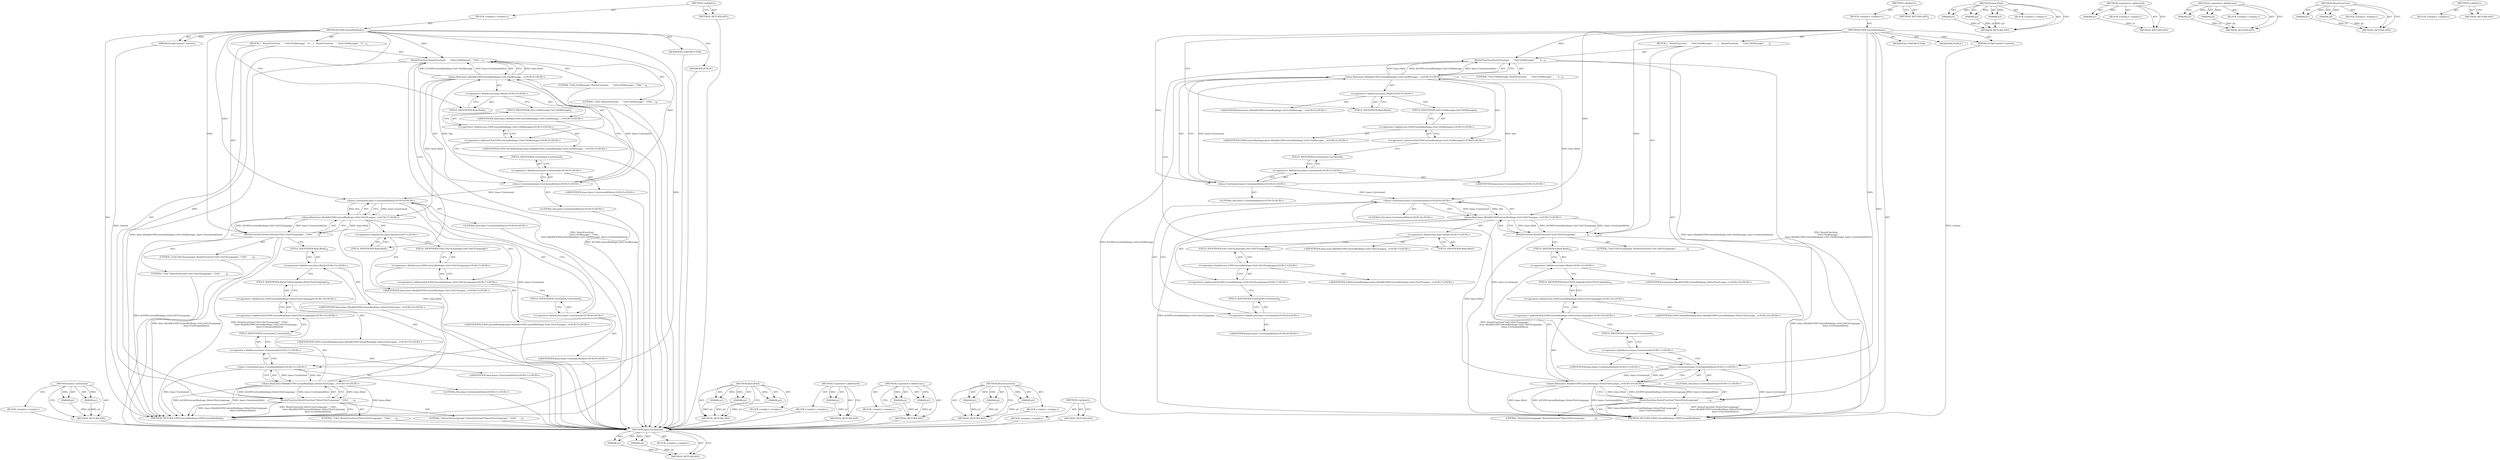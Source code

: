 digraph "&lt;global&gt;" {
vulnerable_105 [label=<(METHOD,base.Unretained)>];
vulnerable_106 [label=<(PARAM,p1)>];
vulnerable_107 [label=<(PARAM,p2)>];
vulnerable_108 [label=<(BLOCK,&lt;empty&gt;,&lt;empty&gt;)>];
vulnerable_109 [label=<(METHOD_RETURN,ANY)>];
vulnerable_6 [label=<(METHOD,&lt;global&gt;)<SUB>1</SUB>>];
vulnerable_7 [label=<(BLOCK,&lt;empty&gt;,&lt;empty&gt;)<SUB>1</SUB>>];
vulnerable_8 [label=<(METHOD,I18NCustomBindings)<SUB>1</SUB>>];
vulnerable_9 [label=<(PARAM,ScriptContext* context)<SUB>1</SUB>>];
vulnerable_10 [label=<(BLOCK,{
   RouteFunction(
      &quot;GetL10nMessage&quot;,
   ...,{
   RouteFunction(
      &quot;GetL10nMessage&quot;,
   ...)<SUB>2</SUB>>];
vulnerable_11 [label=<(RouteFunction,RouteFunction(
      &quot;GetL10nMessage&quot;,
       b...)<SUB>3</SUB>>];
vulnerable_12 [label=<(LITERAL,&quot;GetL10nMessage&quot;,RouteFunction(
      &quot;GetL10nMessage&quot;,
       b...)<SUB>4</SUB>>];
vulnerable_13 [label="<(base.Bind,base::Bind(&amp;I18NCustomBindings::GetL10nMessage,...)<SUB>5</SUB>>"];
vulnerable_14 [label="<(&lt;operator&gt;.fieldAccess,base::Bind)<SUB>5</SUB>>"];
vulnerable_15 [label="<(IDENTIFIER,base,base::Bind(&amp;I18NCustomBindings::GetL10nMessage,...)<SUB>5</SUB>>"];
vulnerable_16 [label=<(FIELD_IDENTIFIER,Bind,Bind)<SUB>5</SUB>>];
vulnerable_17 [label="<(&lt;operator&gt;.addressOf,&amp;I18NCustomBindings::GetL10nMessage)<SUB>5</SUB>>"];
vulnerable_18 [label="<(&lt;operator&gt;.fieldAccess,I18NCustomBindings::GetL10nMessage)<SUB>5</SUB>>"];
vulnerable_19 [label="<(IDENTIFIER,I18NCustomBindings,base::Bind(&amp;I18NCustomBindings::GetL10nMessage,...)<SUB>5</SUB>>"];
vulnerable_20 [label=<(FIELD_IDENTIFIER,GetL10nMessage,GetL10nMessage)<SUB>5</SUB>>];
vulnerable_21 [label="<(base.Unretained,base::Unretained(this))<SUB>5</SUB>>"];
vulnerable_22 [label="<(&lt;operator&gt;.fieldAccess,base::Unretained)<SUB>5</SUB>>"];
vulnerable_23 [label="<(IDENTIFIER,base,base::Unretained(this))<SUB>5</SUB>>"];
vulnerable_24 [label=<(FIELD_IDENTIFIER,Unretained,Unretained)<SUB>5</SUB>>];
vulnerable_25 [label="<(LITERAL,this,base::Unretained(this))<SUB>5</SUB>>"];
vulnerable_26 [label=<(RouteFunction,RouteFunction(&quot;GetL10nUILanguage&quot;,
            ...)<SUB>6</SUB>>];
vulnerable_27 [label=<(LITERAL,&quot;GetL10nUILanguage&quot;,RouteFunction(&quot;GetL10nUILanguage&quot;,
            ...)<SUB>6</SUB>>];
vulnerable_28 [label="<(base.Bind,base::Bind(&amp;I18NCustomBindings::GetL10nUILangua...)<SUB>7</SUB>>"];
vulnerable_29 [label="<(&lt;operator&gt;.fieldAccess,base::Bind)<SUB>7</SUB>>"];
vulnerable_30 [label="<(IDENTIFIER,base,base::Bind(&amp;I18NCustomBindings::GetL10nUILangua...)<SUB>7</SUB>>"];
vulnerable_31 [label=<(FIELD_IDENTIFIER,Bind,Bind)<SUB>7</SUB>>];
vulnerable_32 [label="<(&lt;operator&gt;.addressOf,&amp;I18NCustomBindings::GetL10nUILanguage)<SUB>7</SUB>>"];
vulnerable_33 [label="<(&lt;operator&gt;.fieldAccess,I18NCustomBindings::GetL10nUILanguage)<SUB>7</SUB>>"];
vulnerable_34 [label="<(IDENTIFIER,I18NCustomBindings,base::Bind(&amp;I18NCustomBindings::GetL10nUILangua...)<SUB>7</SUB>>"];
vulnerable_35 [label=<(FIELD_IDENTIFIER,GetL10nUILanguage,GetL10nUILanguage)<SUB>7</SUB>>];
vulnerable_36 [label="<(base.Unretained,base::Unretained(this))<SUB>8</SUB>>"];
vulnerable_37 [label="<(&lt;operator&gt;.fieldAccess,base::Unretained)<SUB>8</SUB>>"];
vulnerable_38 [label="<(IDENTIFIER,base,base::Unretained(this))<SUB>8</SUB>>"];
vulnerable_39 [label=<(FIELD_IDENTIFIER,Unretained,Unretained)<SUB>8</SUB>>];
vulnerable_40 [label="<(LITERAL,this,base::Unretained(this))<SUB>8</SUB>>"];
vulnerable_41 [label=<(RouteFunction,RouteFunction(&quot;DetectTextLanguage&quot;,
           ...)<SUB>9</SUB>>];
vulnerable_42 [label=<(LITERAL,&quot;DetectTextLanguage&quot;,RouteFunction(&quot;DetectTextLanguage&quot;,
           ...)<SUB>9</SUB>>];
vulnerable_43 [label="<(base.Bind,base::Bind(&amp;I18NCustomBindings::DetectTextLangu...)<SUB>10</SUB>>"];
vulnerable_44 [label="<(&lt;operator&gt;.fieldAccess,base::Bind)<SUB>10</SUB>>"];
vulnerable_45 [label="<(IDENTIFIER,base,base::Bind(&amp;I18NCustomBindings::DetectTextLangu...)<SUB>10</SUB>>"];
vulnerable_46 [label=<(FIELD_IDENTIFIER,Bind,Bind)<SUB>10</SUB>>];
vulnerable_47 [label="<(&lt;operator&gt;.addressOf,&amp;I18NCustomBindings::DetectTextLanguage)<SUB>10</SUB>>"];
vulnerable_48 [label="<(&lt;operator&gt;.fieldAccess,I18NCustomBindings::DetectTextLanguage)<SUB>10</SUB>>"];
vulnerable_49 [label="<(IDENTIFIER,I18NCustomBindings,base::Bind(&amp;I18NCustomBindings::DetectTextLangu...)<SUB>10</SUB>>"];
vulnerable_50 [label=<(FIELD_IDENTIFIER,DetectTextLanguage,DetectTextLanguage)<SUB>10</SUB>>];
vulnerable_51 [label="<(base.Unretained,base::Unretained(this))<SUB>11</SUB>>"];
vulnerable_52 [label="<(&lt;operator&gt;.fieldAccess,base::Unretained)<SUB>11</SUB>>"];
vulnerable_53 [label="<(IDENTIFIER,base,base::Unretained(this))<SUB>11</SUB>>"];
vulnerable_54 [label=<(FIELD_IDENTIFIER,Unretained,Unretained)<SUB>11</SUB>>];
vulnerable_55 [label="<(LITERAL,this,base::Unretained(this))<SUB>11</SUB>>"];
vulnerable_56 [label=<(MODIFIER,CONSTRUCTOR)>];
vulnerable_57 [label=<(MODIFIER,PUBLIC)>];
vulnerable_58 [label=<(METHOD_RETURN,I18NCustomBindings.I18NCustomBindings)<SUB>1</SUB>>];
vulnerable_60 [label=<(METHOD_RETURN,ANY)<SUB>1</SUB>>];
vulnerable_90 [label=<(METHOD,base.Bind)>];
vulnerable_91 [label=<(PARAM,p1)>];
vulnerable_92 [label=<(PARAM,p2)>];
vulnerable_93 [label=<(PARAM,p3)>];
vulnerable_94 [label=<(BLOCK,&lt;empty&gt;,&lt;empty&gt;)>];
vulnerable_95 [label=<(METHOD_RETURN,ANY)>];
vulnerable_101 [label=<(METHOD,&lt;operator&gt;.addressOf)>];
vulnerable_102 [label=<(PARAM,p1)>];
vulnerable_103 [label=<(BLOCK,&lt;empty&gt;,&lt;empty&gt;)>];
vulnerable_104 [label=<(METHOD_RETURN,ANY)>];
vulnerable_96 [label=<(METHOD,&lt;operator&gt;.fieldAccess)>];
vulnerable_97 [label=<(PARAM,p1)>];
vulnerable_98 [label=<(PARAM,p2)>];
vulnerable_99 [label=<(BLOCK,&lt;empty&gt;,&lt;empty&gt;)>];
vulnerable_100 [label=<(METHOD_RETURN,ANY)>];
vulnerable_85 [label=<(METHOD,RouteFunction)>];
vulnerable_86 [label=<(PARAM,p1)>];
vulnerable_87 [label=<(PARAM,p2)>];
vulnerable_88 [label=<(BLOCK,&lt;empty&gt;,&lt;empty&gt;)>];
vulnerable_89 [label=<(METHOD_RETURN,ANY)>];
vulnerable_79 [label=<(METHOD,&lt;global&gt;)<SUB>1</SUB>>];
vulnerable_80 [label=<(BLOCK,&lt;empty&gt;,&lt;empty&gt;)>];
vulnerable_81 [label=<(METHOD_RETURN,ANY)>];
fixed_111 [label=<(METHOD,base.Unretained)>];
fixed_112 [label=<(PARAM,p1)>];
fixed_113 [label=<(PARAM,p2)>];
fixed_114 [label=<(BLOCK,&lt;empty&gt;,&lt;empty&gt;)>];
fixed_115 [label=<(METHOD_RETURN,ANY)>];
fixed_6 [label=<(METHOD,&lt;global&gt;)<SUB>1</SUB>>];
fixed_7 [label=<(BLOCK,&lt;empty&gt;,&lt;empty&gt;)<SUB>1</SUB>>];
fixed_8 [label=<(METHOD,I18NCustomBindings)<SUB>1</SUB>>];
fixed_9 [label=<(PARAM,ScriptContext* context)<SUB>1</SUB>>];
fixed_10 [label=<(BLOCK,{
   RouteFunction(
      &quot;GetL10nMessage&quot;, &quot;i1...,{
   RouteFunction(
      &quot;GetL10nMessage&quot;, &quot;i1...)<SUB>2</SUB>>];
fixed_11 [label=<(RouteFunction,RouteFunction(
      &quot;GetL10nMessage&quot;, &quot;i18n&quot;,
...)<SUB>3</SUB>>];
fixed_12 [label=<(LITERAL,&quot;GetL10nMessage&quot;,RouteFunction(
      &quot;GetL10nMessage&quot;, &quot;i18n&quot;,
...)<SUB>4</SUB>>];
fixed_13 [label=<(LITERAL,&quot;i18n&quot;,RouteFunction(
      &quot;GetL10nMessage&quot;, &quot;i18n&quot;,
...)<SUB>4</SUB>>];
fixed_14 [label="<(base.Bind,base::Bind(&amp;I18NCustomBindings::GetL10nMessage,...)<SUB>5</SUB>>"];
fixed_15 [label="<(&lt;operator&gt;.fieldAccess,base::Bind)<SUB>5</SUB>>"];
fixed_16 [label="<(IDENTIFIER,base,base::Bind(&amp;I18NCustomBindings::GetL10nMessage,...)<SUB>5</SUB>>"];
fixed_17 [label=<(FIELD_IDENTIFIER,Bind,Bind)<SUB>5</SUB>>];
fixed_18 [label="<(&lt;operator&gt;.addressOf,&amp;I18NCustomBindings::GetL10nMessage)<SUB>5</SUB>>"];
fixed_19 [label="<(&lt;operator&gt;.fieldAccess,I18NCustomBindings::GetL10nMessage)<SUB>5</SUB>>"];
fixed_20 [label="<(IDENTIFIER,I18NCustomBindings,base::Bind(&amp;I18NCustomBindings::GetL10nMessage,...)<SUB>5</SUB>>"];
fixed_21 [label=<(FIELD_IDENTIFIER,GetL10nMessage,GetL10nMessage)<SUB>5</SUB>>];
fixed_22 [label="<(base.Unretained,base::Unretained(this))<SUB>5</SUB>>"];
fixed_23 [label="<(&lt;operator&gt;.fieldAccess,base::Unretained)<SUB>5</SUB>>"];
fixed_24 [label="<(IDENTIFIER,base,base::Unretained(this))<SUB>5</SUB>>"];
fixed_25 [label=<(FIELD_IDENTIFIER,Unretained,Unretained)<SUB>5</SUB>>];
fixed_26 [label="<(LITERAL,this,base::Unretained(this))<SUB>5</SUB>>"];
fixed_27 [label=<(RouteFunction,RouteFunction(&quot;GetL10nUILanguage&quot;, &quot;i18n&quot;,
    ...)<SUB>6</SUB>>];
fixed_28 [label=<(LITERAL,&quot;GetL10nUILanguage&quot;,RouteFunction(&quot;GetL10nUILanguage&quot;, &quot;i18n&quot;,
    ...)<SUB>6</SUB>>];
fixed_29 [label=<(LITERAL,&quot;i18n&quot;,RouteFunction(&quot;GetL10nUILanguage&quot;, &quot;i18n&quot;,
    ...)<SUB>6</SUB>>];
fixed_30 [label="<(base.Bind,base::Bind(&amp;I18NCustomBindings::GetL10nUILangua...)<SUB>7</SUB>>"];
fixed_31 [label="<(&lt;operator&gt;.fieldAccess,base::Bind)<SUB>7</SUB>>"];
fixed_32 [label="<(IDENTIFIER,base,base::Bind(&amp;I18NCustomBindings::GetL10nUILangua...)<SUB>7</SUB>>"];
fixed_33 [label=<(FIELD_IDENTIFIER,Bind,Bind)<SUB>7</SUB>>];
fixed_34 [label="<(&lt;operator&gt;.addressOf,&amp;I18NCustomBindings::GetL10nUILanguage)<SUB>7</SUB>>"];
fixed_35 [label="<(&lt;operator&gt;.fieldAccess,I18NCustomBindings::GetL10nUILanguage)<SUB>7</SUB>>"];
fixed_36 [label="<(IDENTIFIER,I18NCustomBindings,base::Bind(&amp;I18NCustomBindings::GetL10nUILangua...)<SUB>7</SUB>>"];
fixed_37 [label=<(FIELD_IDENTIFIER,GetL10nUILanguage,GetL10nUILanguage)<SUB>7</SUB>>];
fixed_38 [label="<(base.Unretained,base::Unretained(this))<SUB>8</SUB>>"];
fixed_39 [label="<(&lt;operator&gt;.fieldAccess,base::Unretained)<SUB>8</SUB>>"];
fixed_40 [label="<(IDENTIFIER,base,base::Unretained(this))<SUB>8</SUB>>"];
fixed_41 [label=<(FIELD_IDENTIFIER,Unretained,Unretained)<SUB>8</SUB>>];
fixed_42 [label="<(LITERAL,this,base::Unretained(this))<SUB>8</SUB>>"];
fixed_43 [label=<(RouteFunction,RouteFunction(&quot;DetectTextLanguage&quot;, &quot;i18n&quot;,
   ...)<SUB>9</SUB>>];
fixed_44 [label=<(LITERAL,&quot;DetectTextLanguage&quot;,RouteFunction(&quot;DetectTextLanguage&quot;, &quot;i18n&quot;,
   ...)<SUB>9</SUB>>];
fixed_45 [label=<(LITERAL,&quot;i18n&quot;,RouteFunction(&quot;DetectTextLanguage&quot;, &quot;i18n&quot;,
   ...)<SUB>9</SUB>>];
fixed_46 [label="<(base.Bind,base::Bind(&amp;I18NCustomBindings::DetectTextLangu...)<SUB>10</SUB>>"];
fixed_47 [label="<(&lt;operator&gt;.fieldAccess,base::Bind)<SUB>10</SUB>>"];
fixed_48 [label="<(IDENTIFIER,base,base::Bind(&amp;I18NCustomBindings::DetectTextLangu...)<SUB>10</SUB>>"];
fixed_49 [label=<(FIELD_IDENTIFIER,Bind,Bind)<SUB>10</SUB>>];
fixed_50 [label="<(&lt;operator&gt;.addressOf,&amp;I18NCustomBindings::DetectTextLanguage)<SUB>10</SUB>>"];
fixed_51 [label="<(&lt;operator&gt;.fieldAccess,I18NCustomBindings::DetectTextLanguage)<SUB>10</SUB>>"];
fixed_52 [label="<(IDENTIFIER,I18NCustomBindings,base::Bind(&amp;I18NCustomBindings::DetectTextLangu...)<SUB>10</SUB>>"];
fixed_53 [label=<(FIELD_IDENTIFIER,DetectTextLanguage,DetectTextLanguage)<SUB>10</SUB>>];
fixed_54 [label="<(base.Unretained,base::Unretained(this))<SUB>11</SUB>>"];
fixed_55 [label="<(&lt;operator&gt;.fieldAccess,base::Unretained)<SUB>11</SUB>>"];
fixed_56 [label="<(IDENTIFIER,base,base::Unretained(this))<SUB>11</SUB>>"];
fixed_57 [label=<(FIELD_IDENTIFIER,Unretained,Unretained)<SUB>11</SUB>>];
fixed_58 [label="<(LITERAL,this,base::Unretained(this))<SUB>11</SUB>>"];
fixed_59 [label=<(MODIFIER,CONSTRUCTOR)>];
fixed_60 [label=<(MODIFIER,PUBLIC)>];
fixed_61 [label=<(METHOD_RETURN,I18NCustomBindings.I18NCustomBindings)<SUB>1</SUB>>];
fixed_63 [label=<(METHOD_RETURN,ANY)<SUB>1</SUB>>];
fixed_96 [label=<(METHOD,base.Bind)>];
fixed_97 [label=<(PARAM,p1)>];
fixed_98 [label=<(PARAM,p2)>];
fixed_99 [label=<(PARAM,p3)>];
fixed_100 [label=<(BLOCK,&lt;empty&gt;,&lt;empty&gt;)>];
fixed_101 [label=<(METHOD_RETURN,ANY)>];
fixed_107 [label=<(METHOD,&lt;operator&gt;.addressOf)>];
fixed_108 [label=<(PARAM,p1)>];
fixed_109 [label=<(BLOCK,&lt;empty&gt;,&lt;empty&gt;)>];
fixed_110 [label=<(METHOD_RETURN,ANY)>];
fixed_102 [label=<(METHOD,&lt;operator&gt;.fieldAccess)>];
fixed_103 [label=<(PARAM,p1)>];
fixed_104 [label=<(PARAM,p2)>];
fixed_105 [label=<(BLOCK,&lt;empty&gt;,&lt;empty&gt;)>];
fixed_106 [label=<(METHOD_RETURN,ANY)>];
fixed_90 [label=<(METHOD,RouteFunction)>];
fixed_91 [label=<(PARAM,p1)>];
fixed_92 [label=<(PARAM,p2)>];
fixed_93 [label=<(PARAM,p3)>];
fixed_94 [label=<(BLOCK,&lt;empty&gt;,&lt;empty&gt;)>];
fixed_95 [label=<(METHOD_RETURN,ANY)>];
fixed_84 [label=<(METHOD,&lt;global&gt;)<SUB>1</SUB>>];
fixed_85 [label=<(BLOCK,&lt;empty&gt;,&lt;empty&gt;)>];
fixed_86 [label=<(METHOD_RETURN,ANY)>];
vulnerable_105 -> vulnerable_106  [key=0, label="AST: "];
vulnerable_105 -> vulnerable_106  [key=1, label="DDG: "];
vulnerable_105 -> vulnerable_108  [key=0, label="AST: "];
vulnerable_105 -> vulnerable_107  [key=0, label="AST: "];
vulnerable_105 -> vulnerable_107  [key=1, label="DDG: "];
vulnerable_105 -> vulnerable_109  [key=0, label="AST: "];
vulnerable_105 -> vulnerable_109  [key=1, label="CFG: "];
vulnerable_106 -> vulnerable_109  [key=0, label="DDG: p1"];
vulnerable_107 -> vulnerable_109  [key=0, label="DDG: p2"];
vulnerable_6 -> vulnerable_7  [key=0, label="AST: "];
vulnerable_6 -> vulnerable_60  [key=0, label="AST: "];
vulnerable_6 -> vulnerable_60  [key=1, label="CFG: "];
vulnerable_7 -> vulnerable_8  [key=0, label="AST: "];
vulnerable_8 -> vulnerable_9  [key=0, label="AST: "];
vulnerable_8 -> vulnerable_9  [key=1, label="DDG: "];
vulnerable_8 -> vulnerable_10  [key=0, label="AST: "];
vulnerable_8 -> vulnerable_56  [key=0, label="AST: "];
vulnerable_8 -> vulnerable_57  [key=0, label="AST: "];
vulnerable_8 -> vulnerable_58  [key=0, label="AST: "];
vulnerable_8 -> vulnerable_16  [key=0, label="CFG: "];
vulnerable_8 -> vulnerable_11  [key=0, label="DDG: "];
vulnerable_8 -> vulnerable_26  [key=0, label="DDG: "];
vulnerable_8 -> vulnerable_41  [key=0, label="DDG: "];
vulnerable_8 -> vulnerable_21  [key=0, label="DDG: "];
vulnerable_8 -> vulnerable_36  [key=0, label="DDG: "];
vulnerable_8 -> vulnerable_51  [key=0, label="DDG: "];
vulnerable_9 -> vulnerable_58  [key=0, label="DDG: context"];
vulnerable_10 -> vulnerable_11  [key=0, label="AST: "];
vulnerable_10 -> vulnerable_26  [key=0, label="AST: "];
vulnerable_10 -> vulnerable_41  [key=0, label="AST: "];
vulnerable_11 -> vulnerable_12  [key=0, label="AST: "];
vulnerable_11 -> vulnerable_13  [key=0, label="AST: "];
vulnerable_11 -> vulnerable_31  [key=0, label="CFG: "];
vulnerable_11 -> vulnerable_58  [key=0, label="DDG: base::Bind(&amp;I18NCustomBindings::GetL10nMessage, base::Unretained(this))"];
vulnerable_11 -> vulnerable_58  [key=1, label="DDG: RouteFunction(
      &quot;GetL10nMessage&quot;,
       base::Bind(&amp;I18NCustomBindings::GetL10nMessage, base::Unretained(this)))"];
vulnerable_13 -> vulnerable_14  [key=0, label="AST: "];
vulnerable_13 -> vulnerable_17  [key=0, label="AST: "];
vulnerable_13 -> vulnerable_21  [key=0, label="AST: "];
vulnerable_13 -> vulnerable_11  [key=0, label="CFG: "];
vulnerable_13 -> vulnerable_11  [key=1, label="DDG: base::Bind"];
vulnerable_13 -> vulnerable_11  [key=2, label="DDG: &amp;I18NCustomBindings::GetL10nMessage"];
vulnerable_13 -> vulnerable_11  [key=3, label="DDG: base::Unretained(this)"];
vulnerable_13 -> vulnerable_58  [key=0, label="DDG: &amp;I18NCustomBindings::GetL10nMessage"];
vulnerable_13 -> vulnerable_28  [key=0, label="DDG: base::Bind"];
vulnerable_14 -> vulnerable_15  [key=0, label="AST: "];
vulnerable_14 -> vulnerable_16  [key=0, label="AST: "];
vulnerable_14 -> vulnerable_20  [key=0, label="CFG: "];
vulnerable_16 -> vulnerable_14  [key=0, label="CFG: "];
vulnerable_17 -> vulnerable_18  [key=0, label="AST: "];
vulnerable_17 -> vulnerable_24  [key=0, label="CFG: "];
vulnerable_18 -> vulnerable_19  [key=0, label="AST: "];
vulnerable_18 -> vulnerable_20  [key=0, label="AST: "];
vulnerable_18 -> vulnerable_17  [key=0, label="CFG: "];
vulnerable_20 -> vulnerable_18  [key=0, label="CFG: "];
vulnerable_21 -> vulnerable_22  [key=0, label="AST: "];
vulnerable_21 -> vulnerable_25  [key=0, label="AST: "];
vulnerable_21 -> vulnerable_13  [key=0, label="CFG: "];
vulnerable_21 -> vulnerable_13  [key=1, label="DDG: base::Unretained"];
vulnerable_21 -> vulnerable_13  [key=2, label="DDG: this"];
vulnerable_21 -> vulnerable_36  [key=0, label="DDG: base::Unretained"];
vulnerable_22 -> vulnerable_23  [key=0, label="AST: "];
vulnerable_22 -> vulnerable_24  [key=0, label="AST: "];
vulnerable_22 -> vulnerable_21  [key=0, label="CFG: "];
vulnerable_24 -> vulnerable_22  [key=0, label="CFG: "];
vulnerable_26 -> vulnerable_27  [key=0, label="AST: "];
vulnerable_26 -> vulnerable_28  [key=0, label="AST: "];
vulnerable_26 -> vulnerable_46  [key=0, label="CFG: "];
vulnerable_26 -> vulnerable_58  [key=0, label="DDG: base::Bind(&amp;I18NCustomBindings::GetL10nUILanguage,
                            base::Unretained(this))"];
vulnerable_26 -> vulnerable_58  [key=1, label="DDG: RouteFunction(&quot;GetL10nUILanguage&quot;,
                 base::Bind(&amp;I18NCustomBindings::GetL10nUILanguage,
                            base::Unretained(this)))"];
vulnerable_28 -> vulnerable_29  [key=0, label="AST: "];
vulnerable_28 -> vulnerable_32  [key=0, label="AST: "];
vulnerable_28 -> vulnerable_36  [key=0, label="AST: "];
vulnerable_28 -> vulnerable_26  [key=0, label="CFG: "];
vulnerable_28 -> vulnerable_26  [key=1, label="DDG: base::Bind"];
vulnerable_28 -> vulnerable_26  [key=2, label="DDG: &amp;I18NCustomBindings::GetL10nUILanguage"];
vulnerable_28 -> vulnerable_26  [key=3, label="DDG: base::Unretained(this)"];
vulnerable_28 -> vulnerable_58  [key=0, label="DDG: &amp;I18NCustomBindings::GetL10nUILanguage"];
vulnerable_28 -> vulnerable_43  [key=0, label="DDG: base::Bind"];
vulnerable_29 -> vulnerable_30  [key=0, label="AST: "];
vulnerable_29 -> vulnerable_31  [key=0, label="AST: "];
vulnerable_29 -> vulnerable_35  [key=0, label="CFG: "];
vulnerable_31 -> vulnerable_29  [key=0, label="CFG: "];
vulnerable_32 -> vulnerable_33  [key=0, label="AST: "];
vulnerable_32 -> vulnerable_39  [key=0, label="CFG: "];
vulnerable_33 -> vulnerable_34  [key=0, label="AST: "];
vulnerable_33 -> vulnerable_35  [key=0, label="AST: "];
vulnerable_33 -> vulnerable_32  [key=0, label="CFG: "];
vulnerable_35 -> vulnerable_33  [key=0, label="CFG: "];
vulnerable_36 -> vulnerable_37  [key=0, label="AST: "];
vulnerable_36 -> vulnerable_40  [key=0, label="AST: "];
vulnerable_36 -> vulnerable_28  [key=0, label="CFG: "];
vulnerable_36 -> vulnerable_28  [key=1, label="DDG: base::Unretained"];
vulnerable_36 -> vulnerable_28  [key=2, label="DDG: this"];
vulnerable_36 -> vulnerable_51  [key=0, label="DDG: base::Unretained"];
vulnerable_37 -> vulnerable_38  [key=0, label="AST: "];
vulnerable_37 -> vulnerable_39  [key=0, label="AST: "];
vulnerable_37 -> vulnerable_36  [key=0, label="CFG: "];
vulnerable_39 -> vulnerable_37  [key=0, label="CFG: "];
vulnerable_41 -> vulnerable_42  [key=0, label="AST: "];
vulnerable_41 -> vulnerable_43  [key=0, label="AST: "];
vulnerable_41 -> vulnerable_58  [key=0, label="CFG: "];
vulnerable_41 -> vulnerable_58  [key=1, label="DDG: base::Bind(&amp;I18NCustomBindings::DetectTextLanguage,
                            base::Unretained(this))"];
vulnerable_41 -> vulnerable_58  [key=2, label="DDG: RouteFunction(&quot;DetectTextLanguage&quot;,
                 base::Bind(&amp;I18NCustomBindings::DetectTextLanguage,
                            base::Unretained(this)))"];
vulnerable_43 -> vulnerable_44  [key=0, label="AST: "];
vulnerable_43 -> vulnerable_47  [key=0, label="AST: "];
vulnerable_43 -> vulnerable_51  [key=0, label="AST: "];
vulnerable_43 -> vulnerable_41  [key=0, label="CFG: "];
vulnerable_43 -> vulnerable_41  [key=1, label="DDG: base::Bind"];
vulnerable_43 -> vulnerable_41  [key=2, label="DDG: &amp;I18NCustomBindings::DetectTextLanguage"];
vulnerable_43 -> vulnerable_41  [key=3, label="DDG: base::Unretained(this)"];
vulnerable_43 -> vulnerable_58  [key=0, label="DDG: base::Bind"];
vulnerable_43 -> vulnerable_58  [key=1, label="DDG: &amp;I18NCustomBindings::DetectTextLanguage"];
vulnerable_43 -> vulnerable_58  [key=2, label="DDG: base::Unretained(this)"];
vulnerable_44 -> vulnerable_45  [key=0, label="AST: "];
vulnerable_44 -> vulnerable_46  [key=0, label="AST: "];
vulnerable_44 -> vulnerable_50  [key=0, label="CFG: "];
vulnerable_46 -> vulnerable_44  [key=0, label="CFG: "];
vulnerable_47 -> vulnerable_48  [key=0, label="AST: "];
vulnerable_47 -> vulnerable_54  [key=0, label="CFG: "];
vulnerable_48 -> vulnerable_49  [key=0, label="AST: "];
vulnerable_48 -> vulnerable_50  [key=0, label="AST: "];
vulnerable_48 -> vulnerable_47  [key=0, label="CFG: "];
vulnerable_50 -> vulnerable_48  [key=0, label="CFG: "];
vulnerable_51 -> vulnerable_52  [key=0, label="AST: "];
vulnerable_51 -> vulnerable_55  [key=0, label="AST: "];
vulnerable_51 -> vulnerable_43  [key=0, label="CFG: "];
vulnerable_51 -> vulnerable_43  [key=1, label="DDG: base::Unretained"];
vulnerable_51 -> vulnerable_43  [key=2, label="DDG: this"];
vulnerable_51 -> vulnerable_58  [key=0, label="DDG: base::Unretained"];
vulnerable_52 -> vulnerable_53  [key=0, label="AST: "];
vulnerable_52 -> vulnerable_54  [key=0, label="AST: "];
vulnerable_52 -> vulnerable_51  [key=0, label="CFG: "];
vulnerable_54 -> vulnerable_52  [key=0, label="CFG: "];
vulnerable_90 -> vulnerable_91  [key=0, label="AST: "];
vulnerable_90 -> vulnerable_91  [key=1, label="DDG: "];
vulnerable_90 -> vulnerable_94  [key=0, label="AST: "];
vulnerable_90 -> vulnerable_92  [key=0, label="AST: "];
vulnerable_90 -> vulnerable_92  [key=1, label="DDG: "];
vulnerable_90 -> vulnerable_95  [key=0, label="AST: "];
vulnerable_90 -> vulnerable_95  [key=1, label="CFG: "];
vulnerable_90 -> vulnerable_93  [key=0, label="AST: "];
vulnerable_90 -> vulnerable_93  [key=1, label="DDG: "];
vulnerable_91 -> vulnerable_95  [key=0, label="DDG: p1"];
vulnerable_92 -> vulnerable_95  [key=0, label="DDG: p2"];
vulnerable_93 -> vulnerable_95  [key=0, label="DDG: p3"];
vulnerable_101 -> vulnerable_102  [key=0, label="AST: "];
vulnerable_101 -> vulnerable_102  [key=1, label="DDG: "];
vulnerable_101 -> vulnerable_103  [key=0, label="AST: "];
vulnerable_101 -> vulnerable_104  [key=0, label="AST: "];
vulnerable_101 -> vulnerable_104  [key=1, label="CFG: "];
vulnerable_102 -> vulnerable_104  [key=0, label="DDG: p1"];
vulnerable_96 -> vulnerable_97  [key=0, label="AST: "];
vulnerable_96 -> vulnerable_97  [key=1, label="DDG: "];
vulnerable_96 -> vulnerable_99  [key=0, label="AST: "];
vulnerable_96 -> vulnerable_98  [key=0, label="AST: "];
vulnerable_96 -> vulnerable_98  [key=1, label="DDG: "];
vulnerable_96 -> vulnerable_100  [key=0, label="AST: "];
vulnerable_96 -> vulnerable_100  [key=1, label="CFG: "];
vulnerable_97 -> vulnerable_100  [key=0, label="DDG: p1"];
vulnerable_98 -> vulnerable_100  [key=0, label="DDG: p2"];
vulnerable_85 -> vulnerable_86  [key=0, label="AST: "];
vulnerable_85 -> vulnerable_86  [key=1, label="DDG: "];
vulnerable_85 -> vulnerable_88  [key=0, label="AST: "];
vulnerable_85 -> vulnerable_87  [key=0, label="AST: "];
vulnerable_85 -> vulnerable_87  [key=1, label="DDG: "];
vulnerable_85 -> vulnerable_89  [key=0, label="AST: "];
vulnerable_85 -> vulnerable_89  [key=1, label="CFG: "];
vulnerable_86 -> vulnerable_89  [key=0, label="DDG: p1"];
vulnerable_87 -> vulnerable_89  [key=0, label="DDG: p2"];
vulnerable_79 -> vulnerable_80  [key=0, label="AST: "];
vulnerable_79 -> vulnerable_81  [key=0, label="AST: "];
vulnerable_79 -> vulnerable_81  [key=1, label="CFG: "];
fixed_111 -> fixed_112  [key=0, label="AST: "];
fixed_111 -> fixed_112  [key=1, label="DDG: "];
fixed_111 -> fixed_114  [key=0, label="AST: "];
fixed_111 -> fixed_113  [key=0, label="AST: "];
fixed_111 -> fixed_113  [key=1, label="DDG: "];
fixed_111 -> fixed_115  [key=0, label="AST: "];
fixed_111 -> fixed_115  [key=1, label="CFG: "];
fixed_112 -> fixed_115  [key=0, label="DDG: p1"];
fixed_113 -> fixed_115  [key=0, label="DDG: p2"];
fixed_114 -> vulnerable_105  [key=0];
fixed_115 -> vulnerable_105  [key=0];
fixed_6 -> fixed_7  [key=0, label="AST: "];
fixed_6 -> fixed_63  [key=0, label="AST: "];
fixed_6 -> fixed_63  [key=1, label="CFG: "];
fixed_7 -> fixed_8  [key=0, label="AST: "];
fixed_8 -> fixed_9  [key=0, label="AST: "];
fixed_8 -> fixed_9  [key=1, label="DDG: "];
fixed_8 -> fixed_10  [key=0, label="AST: "];
fixed_8 -> fixed_59  [key=0, label="AST: "];
fixed_8 -> fixed_60  [key=0, label="AST: "];
fixed_8 -> fixed_61  [key=0, label="AST: "];
fixed_8 -> fixed_17  [key=0, label="CFG: "];
fixed_8 -> fixed_11  [key=0, label="DDG: "];
fixed_8 -> fixed_27  [key=0, label="DDG: "];
fixed_8 -> fixed_43  [key=0, label="DDG: "];
fixed_8 -> fixed_22  [key=0, label="DDG: "];
fixed_8 -> fixed_38  [key=0, label="DDG: "];
fixed_8 -> fixed_54  [key=0, label="DDG: "];
fixed_9 -> fixed_61  [key=0, label="DDG: context"];
fixed_10 -> fixed_11  [key=0, label="AST: "];
fixed_10 -> fixed_27  [key=0, label="AST: "];
fixed_10 -> fixed_43  [key=0, label="AST: "];
fixed_11 -> fixed_12  [key=0, label="AST: "];
fixed_11 -> fixed_13  [key=0, label="AST: "];
fixed_11 -> fixed_14  [key=0, label="AST: "];
fixed_11 -> fixed_33  [key=0, label="CFG: "];
fixed_11 -> fixed_61  [key=0, label="DDG: base::Bind(&amp;I18NCustomBindings::GetL10nMessage, base::Unretained(this))"];
fixed_11 -> fixed_61  [key=1, label="DDG: RouteFunction(
      &quot;GetL10nMessage&quot;, &quot;i18n&quot;,
       base::Bind(&amp;I18NCustomBindings::GetL10nMessage, base::Unretained(this)))"];
fixed_12 -> vulnerable_105  [key=0];
fixed_13 -> vulnerable_105  [key=0];
fixed_14 -> fixed_15  [key=0, label="AST: "];
fixed_14 -> fixed_18  [key=0, label="AST: "];
fixed_14 -> fixed_22  [key=0, label="AST: "];
fixed_14 -> fixed_11  [key=0, label="CFG: "];
fixed_14 -> fixed_11  [key=1, label="DDG: base::Bind"];
fixed_14 -> fixed_11  [key=2, label="DDG: &amp;I18NCustomBindings::GetL10nMessage"];
fixed_14 -> fixed_11  [key=3, label="DDG: base::Unretained(this)"];
fixed_14 -> fixed_61  [key=0, label="DDG: &amp;I18NCustomBindings::GetL10nMessage"];
fixed_14 -> fixed_30  [key=0, label="DDG: base::Bind"];
fixed_15 -> fixed_16  [key=0, label="AST: "];
fixed_15 -> fixed_17  [key=0, label="AST: "];
fixed_15 -> fixed_21  [key=0, label="CFG: "];
fixed_16 -> vulnerable_105  [key=0];
fixed_17 -> fixed_15  [key=0, label="CFG: "];
fixed_18 -> fixed_19  [key=0, label="AST: "];
fixed_18 -> fixed_25  [key=0, label="CFG: "];
fixed_19 -> fixed_20  [key=0, label="AST: "];
fixed_19 -> fixed_21  [key=0, label="AST: "];
fixed_19 -> fixed_18  [key=0, label="CFG: "];
fixed_20 -> vulnerable_105  [key=0];
fixed_21 -> fixed_19  [key=0, label="CFG: "];
fixed_22 -> fixed_23  [key=0, label="AST: "];
fixed_22 -> fixed_26  [key=0, label="AST: "];
fixed_22 -> fixed_14  [key=0, label="CFG: "];
fixed_22 -> fixed_14  [key=1, label="DDG: base::Unretained"];
fixed_22 -> fixed_14  [key=2, label="DDG: this"];
fixed_22 -> fixed_38  [key=0, label="DDG: base::Unretained"];
fixed_23 -> fixed_24  [key=0, label="AST: "];
fixed_23 -> fixed_25  [key=0, label="AST: "];
fixed_23 -> fixed_22  [key=0, label="CFG: "];
fixed_24 -> vulnerable_105  [key=0];
fixed_25 -> fixed_23  [key=0, label="CFG: "];
fixed_26 -> vulnerable_105  [key=0];
fixed_27 -> fixed_28  [key=0, label="AST: "];
fixed_27 -> fixed_29  [key=0, label="AST: "];
fixed_27 -> fixed_30  [key=0, label="AST: "];
fixed_27 -> fixed_49  [key=0, label="CFG: "];
fixed_27 -> fixed_61  [key=0, label="DDG: base::Bind(&amp;I18NCustomBindings::GetL10nUILanguage,
                            base::Unretained(this))"];
fixed_27 -> fixed_61  [key=1, label="DDG: RouteFunction(&quot;GetL10nUILanguage&quot;, &quot;i18n&quot;,
                 base::Bind(&amp;I18NCustomBindings::GetL10nUILanguage,
                            base::Unretained(this)))"];
fixed_28 -> vulnerable_105  [key=0];
fixed_29 -> vulnerable_105  [key=0];
fixed_30 -> fixed_31  [key=0, label="AST: "];
fixed_30 -> fixed_34  [key=0, label="AST: "];
fixed_30 -> fixed_38  [key=0, label="AST: "];
fixed_30 -> fixed_27  [key=0, label="CFG: "];
fixed_30 -> fixed_27  [key=1, label="DDG: base::Bind"];
fixed_30 -> fixed_27  [key=2, label="DDG: &amp;I18NCustomBindings::GetL10nUILanguage"];
fixed_30 -> fixed_27  [key=3, label="DDG: base::Unretained(this)"];
fixed_30 -> fixed_61  [key=0, label="DDG: &amp;I18NCustomBindings::GetL10nUILanguage"];
fixed_30 -> fixed_46  [key=0, label="DDG: base::Bind"];
fixed_31 -> fixed_32  [key=0, label="AST: "];
fixed_31 -> fixed_33  [key=0, label="AST: "];
fixed_31 -> fixed_37  [key=0, label="CFG: "];
fixed_32 -> vulnerable_105  [key=0];
fixed_33 -> fixed_31  [key=0, label="CFG: "];
fixed_34 -> fixed_35  [key=0, label="AST: "];
fixed_34 -> fixed_41  [key=0, label="CFG: "];
fixed_35 -> fixed_36  [key=0, label="AST: "];
fixed_35 -> fixed_37  [key=0, label="AST: "];
fixed_35 -> fixed_34  [key=0, label="CFG: "];
fixed_36 -> vulnerable_105  [key=0];
fixed_37 -> fixed_35  [key=0, label="CFG: "];
fixed_38 -> fixed_39  [key=0, label="AST: "];
fixed_38 -> fixed_42  [key=0, label="AST: "];
fixed_38 -> fixed_30  [key=0, label="CFG: "];
fixed_38 -> fixed_30  [key=1, label="DDG: base::Unretained"];
fixed_38 -> fixed_30  [key=2, label="DDG: this"];
fixed_38 -> fixed_54  [key=0, label="DDG: base::Unretained"];
fixed_39 -> fixed_40  [key=0, label="AST: "];
fixed_39 -> fixed_41  [key=0, label="AST: "];
fixed_39 -> fixed_38  [key=0, label="CFG: "];
fixed_40 -> vulnerable_105  [key=0];
fixed_41 -> fixed_39  [key=0, label="CFG: "];
fixed_42 -> vulnerable_105  [key=0];
fixed_43 -> fixed_44  [key=0, label="AST: "];
fixed_43 -> fixed_45  [key=0, label="AST: "];
fixed_43 -> fixed_46  [key=0, label="AST: "];
fixed_43 -> fixed_61  [key=0, label="CFG: "];
fixed_43 -> fixed_61  [key=1, label="DDG: base::Bind(&amp;I18NCustomBindings::DetectTextLanguage,
                            base::Unretained(this))"];
fixed_43 -> fixed_61  [key=2, label="DDG: RouteFunction(&quot;DetectTextLanguage&quot;, &quot;i18n&quot;,
                 base::Bind(&amp;I18NCustomBindings::DetectTextLanguage,
                            base::Unretained(this)))"];
fixed_44 -> vulnerable_105  [key=0];
fixed_45 -> vulnerable_105  [key=0];
fixed_46 -> fixed_47  [key=0, label="AST: "];
fixed_46 -> fixed_50  [key=0, label="AST: "];
fixed_46 -> fixed_54  [key=0, label="AST: "];
fixed_46 -> fixed_43  [key=0, label="CFG: "];
fixed_46 -> fixed_43  [key=1, label="DDG: base::Bind"];
fixed_46 -> fixed_43  [key=2, label="DDG: &amp;I18NCustomBindings::DetectTextLanguage"];
fixed_46 -> fixed_43  [key=3, label="DDG: base::Unretained(this)"];
fixed_46 -> fixed_61  [key=0, label="DDG: base::Bind"];
fixed_46 -> fixed_61  [key=1, label="DDG: &amp;I18NCustomBindings::DetectTextLanguage"];
fixed_46 -> fixed_61  [key=2, label="DDG: base::Unretained(this)"];
fixed_47 -> fixed_48  [key=0, label="AST: "];
fixed_47 -> fixed_49  [key=0, label="AST: "];
fixed_47 -> fixed_53  [key=0, label="CFG: "];
fixed_48 -> vulnerable_105  [key=0];
fixed_49 -> fixed_47  [key=0, label="CFG: "];
fixed_50 -> fixed_51  [key=0, label="AST: "];
fixed_50 -> fixed_57  [key=0, label="CFG: "];
fixed_51 -> fixed_52  [key=0, label="AST: "];
fixed_51 -> fixed_53  [key=0, label="AST: "];
fixed_51 -> fixed_50  [key=0, label="CFG: "];
fixed_52 -> vulnerable_105  [key=0];
fixed_53 -> fixed_51  [key=0, label="CFG: "];
fixed_54 -> fixed_55  [key=0, label="AST: "];
fixed_54 -> fixed_58  [key=0, label="AST: "];
fixed_54 -> fixed_46  [key=0, label="CFG: "];
fixed_54 -> fixed_46  [key=1, label="DDG: base::Unretained"];
fixed_54 -> fixed_46  [key=2, label="DDG: this"];
fixed_54 -> fixed_61  [key=0, label="DDG: base::Unretained"];
fixed_55 -> fixed_56  [key=0, label="AST: "];
fixed_55 -> fixed_57  [key=0, label="AST: "];
fixed_55 -> fixed_54  [key=0, label="CFG: "];
fixed_56 -> vulnerable_105  [key=0];
fixed_57 -> fixed_55  [key=0, label="CFG: "];
fixed_58 -> vulnerable_105  [key=0];
fixed_59 -> vulnerable_105  [key=0];
fixed_60 -> vulnerable_105  [key=0];
fixed_61 -> vulnerable_105  [key=0];
fixed_63 -> vulnerable_105  [key=0];
fixed_96 -> fixed_97  [key=0, label="AST: "];
fixed_96 -> fixed_97  [key=1, label="DDG: "];
fixed_96 -> fixed_100  [key=0, label="AST: "];
fixed_96 -> fixed_98  [key=0, label="AST: "];
fixed_96 -> fixed_98  [key=1, label="DDG: "];
fixed_96 -> fixed_101  [key=0, label="AST: "];
fixed_96 -> fixed_101  [key=1, label="CFG: "];
fixed_96 -> fixed_99  [key=0, label="AST: "];
fixed_96 -> fixed_99  [key=1, label="DDG: "];
fixed_97 -> fixed_101  [key=0, label="DDG: p1"];
fixed_98 -> fixed_101  [key=0, label="DDG: p2"];
fixed_99 -> fixed_101  [key=0, label="DDG: p3"];
fixed_100 -> vulnerable_105  [key=0];
fixed_101 -> vulnerable_105  [key=0];
fixed_107 -> fixed_108  [key=0, label="AST: "];
fixed_107 -> fixed_108  [key=1, label="DDG: "];
fixed_107 -> fixed_109  [key=0, label="AST: "];
fixed_107 -> fixed_110  [key=0, label="AST: "];
fixed_107 -> fixed_110  [key=1, label="CFG: "];
fixed_108 -> fixed_110  [key=0, label="DDG: p1"];
fixed_109 -> vulnerable_105  [key=0];
fixed_110 -> vulnerable_105  [key=0];
fixed_102 -> fixed_103  [key=0, label="AST: "];
fixed_102 -> fixed_103  [key=1, label="DDG: "];
fixed_102 -> fixed_105  [key=0, label="AST: "];
fixed_102 -> fixed_104  [key=0, label="AST: "];
fixed_102 -> fixed_104  [key=1, label="DDG: "];
fixed_102 -> fixed_106  [key=0, label="AST: "];
fixed_102 -> fixed_106  [key=1, label="CFG: "];
fixed_103 -> fixed_106  [key=0, label="DDG: p1"];
fixed_104 -> fixed_106  [key=0, label="DDG: p2"];
fixed_105 -> vulnerable_105  [key=0];
fixed_106 -> vulnerable_105  [key=0];
fixed_90 -> fixed_91  [key=0, label="AST: "];
fixed_90 -> fixed_91  [key=1, label="DDG: "];
fixed_90 -> fixed_94  [key=0, label="AST: "];
fixed_90 -> fixed_92  [key=0, label="AST: "];
fixed_90 -> fixed_92  [key=1, label="DDG: "];
fixed_90 -> fixed_95  [key=0, label="AST: "];
fixed_90 -> fixed_95  [key=1, label="CFG: "];
fixed_90 -> fixed_93  [key=0, label="AST: "];
fixed_90 -> fixed_93  [key=1, label="DDG: "];
fixed_91 -> fixed_95  [key=0, label="DDG: p1"];
fixed_92 -> fixed_95  [key=0, label="DDG: p2"];
fixed_93 -> fixed_95  [key=0, label="DDG: p3"];
fixed_94 -> vulnerable_105  [key=0];
fixed_95 -> vulnerable_105  [key=0];
fixed_84 -> fixed_85  [key=0, label="AST: "];
fixed_84 -> fixed_86  [key=0, label="AST: "];
fixed_84 -> fixed_86  [key=1, label="CFG: "];
fixed_85 -> vulnerable_105  [key=0];
fixed_86 -> vulnerable_105  [key=0];
}
